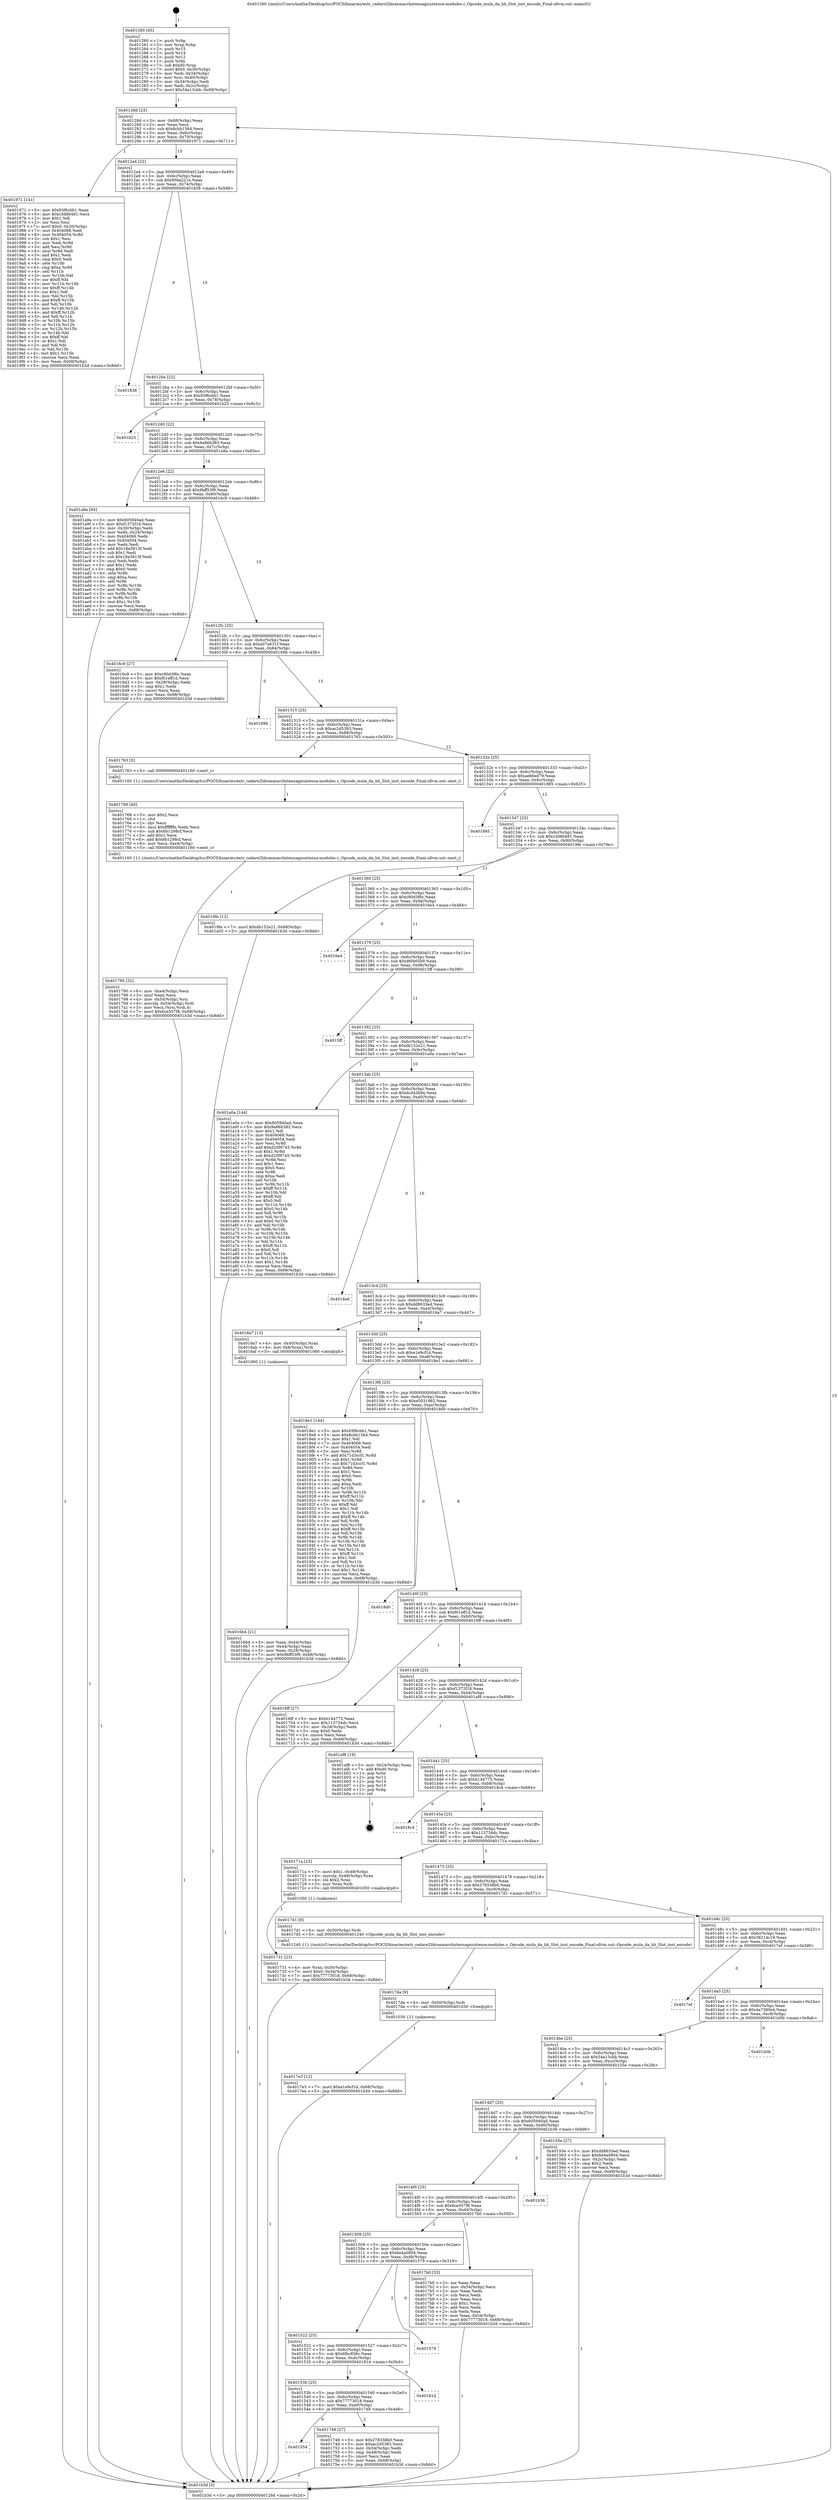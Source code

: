 digraph "0x401260" {
  label = "0x401260 (/mnt/c/Users/mathe/Desktop/tcc/POCII/binaries/extr_radare2librasmarchxtensagnuxtensa-modules.c_Opcode_mula_da_hh_Slot_inst_encode_Final-ollvm.out::main(0))"
  labelloc = "t"
  node[shape=record]

  Entry [label="",width=0.3,height=0.3,shape=circle,fillcolor=black,style=filled]
  "0x40128d" [label="{
     0x40128d [23]\l
     | [instrs]\l
     &nbsp;&nbsp;0x40128d \<+3\>: mov -0x68(%rbp),%eax\l
     &nbsp;&nbsp;0x401290 \<+2\>: mov %eax,%ecx\l
     &nbsp;&nbsp;0x401292 \<+6\>: sub $0x8cbb1564,%ecx\l
     &nbsp;&nbsp;0x401298 \<+3\>: mov %eax,-0x6c(%rbp)\l
     &nbsp;&nbsp;0x40129b \<+3\>: mov %ecx,-0x70(%rbp)\l
     &nbsp;&nbsp;0x40129e \<+6\>: je 0000000000401971 \<main+0x711\>\l
  }"]
  "0x401971" [label="{
     0x401971 [141]\l
     | [instrs]\l
     &nbsp;&nbsp;0x401971 \<+5\>: mov $0x93f6cbb1,%eax\l
     &nbsp;&nbsp;0x401976 \<+5\>: mov $0xc3d8b481,%ecx\l
     &nbsp;&nbsp;0x40197b \<+2\>: mov $0x1,%dl\l
     &nbsp;&nbsp;0x40197d \<+2\>: xor %esi,%esi\l
     &nbsp;&nbsp;0x40197f \<+7\>: movl $0x0,-0x30(%rbp)\l
     &nbsp;&nbsp;0x401986 \<+7\>: mov 0x404068,%edi\l
     &nbsp;&nbsp;0x40198d \<+8\>: mov 0x404054,%r8d\l
     &nbsp;&nbsp;0x401995 \<+3\>: sub $0x1,%esi\l
     &nbsp;&nbsp;0x401998 \<+3\>: mov %edi,%r9d\l
     &nbsp;&nbsp;0x40199b \<+3\>: add %esi,%r9d\l
     &nbsp;&nbsp;0x40199e \<+4\>: imul %r9d,%edi\l
     &nbsp;&nbsp;0x4019a2 \<+3\>: and $0x1,%edi\l
     &nbsp;&nbsp;0x4019a5 \<+3\>: cmp $0x0,%edi\l
     &nbsp;&nbsp;0x4019a8 \<+4\>: sete %r10b\l
     &nbsp;&nbsp;0x4019ac \<+4\>: cmp $0xa,%r8d\l
     &nbsp;&nbsp;0x4019b0 \<+4\>: setl %r11b\l
     &nbsp;&nbsp;0x4019b4 \<+3\>: mov %r10b,%bl\l
     &nbsp;&nbsp;0x4019b7 \<+3\>: xor $0xff,%bl\l
     &nbsp;&nbsp;0x4019ba \<+3\>: mov %r11b,%r14b\l
     &nbsp;&nbsp;0x4019bd \<+4\>: xor $0xff,%r14b\l
     &nbsp;&nbsp;0x4019c1 \<+3\>: xor $0x1,%dl\l
     &nbsp;&nbsp;0x4019c4 \<+3\>: mov %bl,%r15b\l
     &nbsp;&nbsp;0x4019c7 \<+4\>: and $0xff,%r15b\l
     &nbsp;&nbsp;0x4019cb \<+3\>: and %dl,%r10b\l
     &nbsp;&nbsp;0x4019ce \<+3\>: mov %r14b,%r12b\l
     &nbsp;&nbsp;0x4019d1 \<+4\>: and $0xff,%r12b\l
     &nbsp;&nbsp;0x4019d5 \<+3\>: and %dl,%r11b\l
     &nbsp;&nbsp;0x4019d8 \<+3\>: or %r10b,%r15b\l
     &nbsp;&nbsp;0x4019db \<+3\>: or %r11b,%r12b\l
     &nbsp;&nbsp;0x4019de \<+3\>: xor %r12b,%r15b\l
     &nbsp;&nbsp;0x4019e1 \<+3\>: or %r14b,%bl\l
     &nbsp;&nbsp;0x4019e4 \<+3\>: xor $0xff,%bl\l
     &nbsp;&nbsp;0x4019e7 \<+3\>: or $0x1,%dl\l
     &nbsp;&nbsp;0x4019ea \<+2\>: and %dl,%bl\l
     &nbsp;&nbsp;0x4019ec \<+3\>: or %bl,%r15b\l
     &nbsp;&nbsp;0x4019ef \<+4\>: test $0x1,%r15b\l
     &nbsp;&nbsp;0x4019f3 \<+3\>: cmovne %ecx,%eax\l
     &nbsp;&nbsp;0x4019f6 \<+3\>: mov %eax,-0x68(%rbp)\l
     &nbsp;&nbsp;0x4019f9 \<+5\>: jmp 0000000000401b3d \<main+0x8dd\>\l
  }"]
  "0x4012a4" [label="{
     0x4012a4 [22]\l
     | [instrs]\l
     &nbsp;&nbsp;0x4012a4 \<+5\>: jmp 00000000004012a9 \<main+0x49\>\l
     &nbsp;&nbsp;0x4012a9 \<+3\>: mov -0x6c(%rbp),%eax\l
     &nbsp;&nbsp;0x4012ac \<+5\>: sub $0x90da221e,%eax\l
     &nbsp;&nbsp;0x4012b1 \<+3\>: mov %eax,-0x74(%rbp)\l
     &nbsp;&nbsp;0x4012b4 \<+6\>: je 0000000000401838 \<main+0x5d8\>\l
  }"]
  Exit [label="",width=0.3,height=0.3,shape=circle,fillcolor=black,style=filled,peripheries=2]
  "0x401838" [label="{
     0x401838\l
  }", style=dashed]
  "0x4012ba" [label="{
     0x4012ba [22]\l
     | [instrs]\l
     &nbsp;&nbsp;0x4012ba \<+5\>: jmp 00000000004012bf \<main+0x5f\>\l
     &nbsp;&nbsp;0x4012bf \<+3\>: mov -0x6c(%rbp),%eax\l
     &nbsp;&nbsp;0x4012c2 \<+5\>: sub $0x93f6cbb1,%eax\l
     &nbsp;&nbsp;0x4012c7 \<+3\>: mov %eax,-0x78(%rbp)\l
     &nbsp;&nbsp;0x4012ca \<+6\>: je 0000000000401b23 \<main+0x8c3\>\l
  }"]
  "0x4017e3" [label="{
     0x4017e3 [12]\l
     | [instrs]\l
     &nbsp;&nbsp;0x4017e3 \<+7\>: movl $0xe1e9cf1d,-0x68(%rbp)\l
     &nbsp;&nbsp;0x4017ea \<+5\>: jmp 0000000000401b3d \<main+0x8dd\>\l
  }"]
  "0x401b23" [label="{
     0x401b23\l
  }", style=dashed]
  "0x4012d0" [label="{
     0x4012d0 [22]\l
     | [instrs]\l
     &nbsp;&nbsp;0x4012d0 \<+5\>: jmp 00000000004012d5 \<main+0x75\>\l
     &nbsp;&nbsp;0x4012d5 \<+3\>: mov -0x6c(%rbp),%eax\l
     &nbsp;&nbsp;0x4012d8 \<+5\>: sub $0x9a86b383,%eax\l
     &nbsp;&nbsp;0x4012dd \<+3\>: mov %eax,-0x7c(%rbp)\l
     &nbsp;&nbsp;0x4012e0 \<+6\>: je 0000000000401a9a \<main+0x83a\>\l
  }"]
  "0x4017da" [label="{
     0x4017da [9]\l
     | [instrs]\l
     &nbsp;&nbsp;0x4017da \<+4\>: mov -0x50(%rbp),%rdi\l
     &nbsp;&nbsp;0x4017de \<+5\>: call 0000000000401030 \<free@plt\>\l
     | [calls]\l
     &nbsp;&nbsp;0x401030 \{1\} (unknown)\l
  }"]
  "0x401a9a" [label="{
     0x401a9a [94]\l
     | [instrs]\l
     &nbsp;&nbsp;0x401a9a \<+5\>: mov $0x605940ad,%eax\l
     &nbsp;&nbsp;0x401a9f \<+5\>: mov $0xf1372f18,%ecx\l
     &nbsp;&nbsp;0x401aa4 \<+3\>: mov -0x30(%rbp),%edx\l
     &nbsp;&nbsp;0x401aa7 \<+3\>: mov %edx,-0x24(%rbp)\l
     &nbsp;&nbsp;0x401aaa \<+7\>: mov 0x404068,%edx\l
     &nbsp;&nbsp;0x401ab1 \<+7\>: mov 0x404054,%esi\l
     &nbsp;&nbsp;0x401ab8 \<+2\>: mov %edx,%edi\l
     &nbsp;&nbsp;0x401aba \<+6\>: add $0x18a3913f,%edi\l
     &nbsp;&nbsp;0x401ac0 \<+3\>: sub $0x1,%edi\l
     &nbsp;&nbsp;0x401ac3 \<+6\>: sub $0x18a3913f,%edi\l
     &nbsp;&nbsp;0x401ac9 \<+3\>: imul %edi,%edx\l
     &nbsp;&nbsp;0x401acc \<+3\>: and $0x1,%edx\l
     &nbsp;&nbsp;0x401acf \<+3\>: cmp $0x0,%edx\l
     &nbsp;&nbsp;0x401ad2 \<+4\>: sete %r8b\l
     &nbsp;&nbsp;0x401ad6 \<+3\>: cmp $0xa,%esi\l
     &nbsp;&nbsp;0x401ad9 \<+4\>: setl %r9b\l
     &nbsp;&nbsp;0x401add \<+3\>: mov %r8b,%r10b\l
     &nbsp;&nbsp;0x401ae0 \<+3\>: and %r9b,%r10b\l
     &nbsp;&nbsp;0x401ae3 \<+3\>: xor %r9b,%r8b\l
     &nbsp;&nbsp;0x401ae6 \<+3\>: or %r8b,%r10b\l
     &nbsp;&nbsp;0x401ae9 \<+4\>: test $0x1,%r10b\l
     &nbsp;&nbsp;0x401aed \<+3\>: cmovne %ecx,%eax\l
     &nbsp;&nbsp;0x401af0 \<+3\>: mov %eax,-0x68(%rbp)\l
     &nbsp;&nbsp;0x401af3 \<+5\>: jmp 0000000000401b3d \<main+0x8dd\>\l
  }"]
  "0x4012e6" [label="{
     0x4012e6 [22]\l
     | [instrs]\l
     &nbsp;&nbsp;0x4012e6 \<+5\>: jmp 00000000004012eb \<main+0x8b\>\l
     &nbsp;&nbsp;0x4012eb \<+3\>: mov -0x6c(%rbp),%eax\l
     &nbsp;&nbsp;0x4012ee \<+5\>: sub $0x9bff53f9,%eax\l
     &nbsp;&nbsp;0x4012f3 \<+3\>: mov %eax,-0x80(%rbp)\l
     &nbsp;&nbsp;0x4012f6 \<+6\>: je 00000000004016c9 \<main+0x469\>\l
  }"]
  "0x401790" [label="{
     0x401790 [32]\l
     | [instrs]\l
     &nbsp;&nbsp;0x401790 \<+6\>: mov -0xe4(%rbp),%ecx\l
     &nbsp;&nbsp;0x401796 \<+3\>: imul %eax,%ecx\l
     &nbsp;&nbsp;0x401799 \<+4\>: mov -0x50(%rbp),%rsi\l
     &nbsp;&nbsp;0x40179d \<+4\>: movslq -0x54(%rbp),%rdi\l
     &nbsp;&nbsp;0x4017a1 \<+3\>: mov %ecx,(%rsi,%rdi,4)\l
     &nbsp;&nbsp;0x4017a4 \<+7\>: movl $0x6ce557f8,-0x68(%rbp)\l
     &nbsp;&nbsp;0x4017ab \<+5\>: jmp 0000000000401b3d \<main+0x8dd\>\l
  }"]
  "0x4016c9" [label="{
     0x4016c9 [27]\l
     | [instrs]\l
     &nbsp;&nbsp;0x4016c9 \<+5\>: mov $0xc90d3f6c,%eax\l
     &nbsp;&nbsp;0x4016ce \<+5\>: mov $0xf01eff1d,%ecx\l
     &nbsp;&nbsp;0x4016d3 \<+3\>: mov -0x28(%rbp),%edx\l
     &nbsp;&nbsp;0x4016d6 \<+3\>: cmp $0x1,%edx\l
     &nbsp;&nbsp;0x4016d9 \<+3\>: cmovl %ecx,%eax\l
     &nbsp;&nbsp;0x4016dc \<+3\>: mov %eax,-0x68(%rbp)\l
     &nbsp;&nbsp;0x4016df \<+5\>: jmp 0000000000401b3d \<main+0x8dd\>\l
  }"]
  "0x4012fc" [label="{
     0x4012fc [25]\l
     | [instrs]\l
     &nbsp;&nbsp;0x4012fc \<+5\>: jmp 0000000000401301 \<main+0xa1\>\l
     &nbsp;&nbsp;0x401301 \<+3\>: mov -0x6c(%rbp),%eax\l
     &nbsp;&nbsp;0x401304 \<+5\>: sub $0xa07a631f,%eax\l
     &nbsp;&nbsp;0x401309 \<+6\>: mov %eax,-0x84(%rbp)\l
     &nbsp;&nbsp;0x40130f \<+6\>: je 000000000040169b \<main+0x43b\>\l
  }"]
  "0x401768" [label="{
     0x401768 [40]\l
     | [instrs]\l
     &nbsp;&nbsp;0x401768 \<+5\>: mov $0x2,%ecx\l
     &nbsp;&nbsp;0x40176d \<+1\>: cltd\l
     &nbsp;&nbsp;0x40176e \<+2\>: idiv %ecx\l
     &nbsp;&nbsp;0x401770 \<+6\>: imul $0xfffffffe,%edx,%ecx\l
     &nbsp;&nbsp;0x401776 \<+6\>: sub $0x6b1298cf,%ecx\l
     &nbsp;&nbsp;0x40177c \<+3\>: add $0x1,%ecx\l
     &nbsp;&nbsp;0x40177f \<+6\>: add $0x6b1298cf,%ecx\l
     &nbsp;&nbsp;0x401785 \<+6\>: mov %ecx,-0xe4(%rbp)\l
     &nbsp;&nbsp;0x40178b \<+5\>: call 0000000000401160 \<next_i\>\l
     | [calls]\l
     &nbsp;&nbsp;0x401160 \{1\} (/mnt/c/Users/mathe/Desktop/tcc/POCII/binaries/extr_radare2librasmarchxtensagnuxtensa-modules.c_Opcode_mula_da_hh_Slot_inst_encode_Final-ollvm.out::next_i)\l
  }"]
  "0x40169b" [label="{
     0x40169b\l
  }", style=dashed]
  "0x401315" [label="{
     0x401315 [25]\l
     | [instrs]\l
     &nbsp;&nbsp;0x401315 \<+5\>: jmp 000000000040131a \<main+0xba\>\l
     &nbsp;&nbsp;0x40131a \<+3\>: mov -0x6c(%rbp),%eax\l
     &nbsp;&nbsp;0x40131d \<+5\>: sub $0xac2d5383,%eax\l
     &nbsp;&nbsp;0x401322 \<+6\>: mov %eax,-0x88(%rbp)\l
     &nbsp;&nbsp;0x401328 \<+6\>: je 0000000000401763 \<main+0x503\>\l
  }"]
  "0x401554" [label="{
     0x401554\l
  }", style=dashed]
  "0x401763" [label="{
     0x401763 [5]\l
     | [instrs]\l
     &nbsp;&nbsp;0x401763 \<+5\>: call 0000000000401160 \<next_i\>\l
     | [calls]\l
     &nbsp;&nbsp;0x401160 \{1\} (/mnt/c/Users/mathe/Desktop/tcc/POCII/binaries/extr_radare2librasmarchxtensagnuxtensa-modules.c_Opcode_mula_da_hh_Slot_inst_encode_Final-ollvm.out::next_i)\l
  }"]
  "0x40132e" [label="{
     0x40132e [25]\l
     | [instrs]\l
     &nbsp;&nbsp;0x40132e \<+5\>: jmp 0000000000401333 \<main+0xd3\>\l
     &nbsp;&nbsp;0x401333 \<+3\>: mov -0x6c(%rbp),%eax\l
     &nbsp;&nbsp;0x401336 \<+5\>: sub $0xae66ed79,%eax\l
     &nbsp;&nbsp;0x40133b \<+6\>: mov %eax,-0x8c(%rbp)\l
     &nbsp;&nbsp;0x401341 \<+6\>: je 0000000000401885 \<main+0x625\>\l
  }"]
  "0x401748" [label="{
     0x401748 [27]\l
     | [instrs]\l
     &nbsp;&nbsp;0x401748 \<+5\>: mov $0x278338b0,%eax\l
     &nbsp;&nbsp;0x40174d \<+5\>: mov $0xac2d5383,%ecx\l
     &nbsp;&nbsp;0x401752 \<+3\>: mov -0x54(%rbp),%edx\l
     &nbsp;&nbsp;0x401755 \<+3\>: cmp -0x48(%rbp),%edx\l
     &nbsp;&nbsp;0x401758 \<+3\>: cmovl %ecx,%eax\l
     &nbsp;&nbsp;0x40175b \<+3\>: mov %eax,-0x68(%rbp)\l
     &nbsp;&nbsp;0x40175e \<+5\>: jmp 0000000000401b3d \<main+0x8dd\>\l
  }"]
  "0x401885" [label="{
     0x401885\l
  }", style=dashed]
  "0x401347" [label="{
     0x401347 [25]\l
     | [instrs]\l
     &nbsp;&nbsp;0x401347 \<+5\>: jmp 000000000040134c \<main+0xec\>\l
     &nbsp;&nbsp;0x40134c \<+3\>: mov -0x6c(%rbp),%eax\l
     &nbsp;&nbsp;0x40134f \<+5\>: sub $0xc3d8b481,%eax\l
     &nbsp;&nbsp;0x401354 \<+6\>: mov %eax,-0x90(%rbp)\l
     &nbsp;&nbsp;0x40135a \<+6\>: je 00000000004019fe \<main+0x79e\>\l
  }"]
  "0x40153b" [label="{
     0x40153b [25]\l
     | [instrs]\l
     &nbsp;&nbsp;0x40153b \<+5\>: jmp 0000000000401540 \<main+0x2e0\>\l
     &nbsp;&nbsp;0x401540 \<+3\>: mov -0x6c(%rbp),%eax\l
     &nbsp;&nbsp;0x401543 \<+5\>: sub $0x77773018,%eax\l
     &nbsp;&nbsp;0x401548 \<+6\>: mov %eax,-0xe0(%rbp)\l
     &nbsp;&nbsp;0x40154e \<+6\>: je 0000000000401748 \<main+0x4e8\>\l
  }"]
  "0x4019fe" [label="{
     0x4019fe [12]\l
     | [instrs]\l
     &nbsp;&nbsp;0x4019fe \<+7\>: movl $0xdb152e21,-0x68(%rbp)\l
     &nbsp;&nbsp;0x401a05 \<+5\>: jmp 0000000000401b3d \<main+0x8dd\>\l
  }"]
  "0x401360" [label="{
     0x401360 [25]\l
     | [instrs]\l
     &nbsp;&nbsp;0x401360 \<+5\>: jmp 0000000000401365 \<main+0x105\>\l
     &nbsp;&nbsp;0x401365 \<+3\>: mov -0x6c(%rbp),%eax\l
     &nbsp;&nbsp;0x401368 \<+5\>: sub $0xc90d3f6c,%eax\l
     &nbsp;&nbsp;0x40136d \<+6\>: mov %eax,-0x94(%rbp)\l
     &nbsp;&nbsp;0x401373 \<+6\>: je 00000000004016e4 \<main+0x484\>\l
  }"]
  "0x40181d" [label="{
     0x40181d\l
  }", style=dashed]
  "0x4016e4" [label="{
     0x4016e4\l
  }", style=dashed]
  "0x401379" [label="{
     0x401379 [25]\l
     | [instrs]\l
     &nbsp;&nbsp;0x401379 \<+5\>: jmp 000000000040137e \<main+0x11e\>\l
     &nbsp;&nbsp;0x40137e \<+3\>: mov -0x6c(%rbp),%eax\l
     &nbsp;&nbsp;0x401381 \<+5\>: sub $0xd6f465b9,%eax\l
     &nbsp;&nbsp;0x401386 \<+6\>: mov %eax,-0x98(%rbp)\l
     &nbsp;&nbsp;0x40138c \<+6\>: je 00000000004015ff \<main+0x39f\>\l
  }"]
  "0x401522" [label="{
     0x401522 [25]\l
     | [instrs]\l
     &nbsp;&nbsp;0x401522 \<+5\>: jmp 0000000000401527 \<main+0x2c7\>\l
     &nbsp;&nbsp;0x401527 \<+3\>: mov -0x6c(%rbp),%eax\l
     &nbsp;&nbsp;0x40152a \<+5\>: sub $0x6fbc856c,%eax\l
     &nbsp;&nbsp;0x40152f \<+6\>: mov %eax,-0xdc(%rbp)\l
     &nbsp;&nbsp;0x401535 \<+6\>: je 000000000040181d \<main+0x5bd\>\l
  }"]
  "0x4015ff" [label="{
     0x4015ff\l
  }", style=dashed]
  "0x401392" [label="{
     0x401392 [25]\l
     | [instrs]\l
     &nbsp;&nbsp;0x401392 \<+5\>: jmp 0000000000401397 \<main+0x137\>\l
     &nbsp;&nbsp;0x401397 \<+3\>: mov -0x6c(%rbp),%eax\l
     &nbsp;&nbsp;0x40139a \<+5\>: sub $0xdb152e21,%eax\l
     &nbsp;&nbsp;0x40139f \<+6\>: mov %eax,-0x9c(%rbp)\l
     &nbsp;&nbsp;0x4013a5 \<+6\>: je 0000000000401a0a \<main+0x7aa\>\l
  }"]
  "0x401579" [label="{
     0x401579\l
  }", style=dashed]
  "0x401a0a" [label="{
     0x401a0a [144]\l
     | [instrs]\l
     &nbsp;&nbsp;0x401a0a \<+5\>: mov $0x605940ad,%eax\l
     &nbsp;&nbsp;0x401a0f \<+5\>: mov $0x9a86b383,%ecx\l
     &nbsp;&nbsp;0x401a14 \<+2\>: mov $0x1,%dl\l
     &nbsp;&nbsp;0x401a16 \<+7\>: mov 0x404068,%esi\l
     &nbsp;&nbsp;0x401a1d \<+7\>: mov 0x404054,%edi\l
     &nbsp;&nbsp;0x401a24 \<+3\>: mov %esi,%r8d\l
     &nbsp;&nbsp;0x401a27 \<+7\>: add $0xd25f9745,%r8d\l
     &nbsp;&nbsp;0x401a2e \<+4\>: sub $0x1,%r8d\l
     &nbsp;&nbsp;0x401a32 \<+7\>: sub $0xd25f9745,%r8d\l
     &nbsp;&nbsp;0x401a39 \<+4\>: imul %r8d,%esi\l
     &nbsp;&nbsp;0x401a3d \<+3\>: and $0x1,%esi\l
     &nbsp;&nbsp;0x401a40 \<+3\>: cmp $0x0,%esi\l
     &nbsp;&nbsp;0x401a43 \<+4\>: sete %r9b\l
     &nbsp;&nbsp;0x401a47 \<+3\>: cmp $0xa,%edi\l
     &nbsp;&nbsp;0x401a4a \<+4\>: setl %r10b\l
     &nbsp;&nbsp;0x401a4e \<+3\>: mov %r9b,%r11b\l
     &nbsp;&nbsp;0x401a51 \<+4\>: xor $0xff,%r11b\l
     &nbsp;&nbsp;0x401a55 \<+3\>: mov %r10b,%bl\l
     &nbsp;&nbsp;0x401a58 \<+3\>: xor $0xff,%bl\l
     &nbsp;&nbsp;0x401a5b \<+3\>: xor $0x0,%dl\l
     &nbsp;&nbsp;0x401a5e \<+3\>: mov %r11b,%r14b\l
     &nbsp;&nbsp;0x401a61 \<+4\>: and $0x0,%r14b\l
     &nbsp;&nbsp;0x401a65 \<+3\>: and %dl,%r9b\l
     &nbsp;&nbsp;0x401a68 \<+3\>: mov %bl,%r15b\l
     &nbsp;&nbsp;0x401a6b \<+4\>: and $0x0,%r15b\l
     &nbsp;&nbsp;0x401a6f \<+3\>: and %dl,%r10b\l
     &nbsp;&nbsp;0x401a72 \<+3\>: or %r9b,%r14b\l
     &nbsp;&nbsp;0x401a75 \<+3\>: or %r10b,%r15b\l
     &nbsp;&nbsp;0x401a78 \<+3\>: xor %r15b,%r14b\l
     &nbsp;&nbsp;0x401a7b \<+3\>: or %bl,%r11b\l
     &nbsp;&nbsp;0x401a7e \<+4\>: xor $0xff,%r11b\l
     &nbsp;&nbsp;0x401a82 \<+3\>: or $0x0,%dl\l
     &nbsp;&nbsp;0x401a85 \<+3\>: and %dl,%r11b\l
     &nbsp;&nbsp;0x401a88 \<+3\>: or %r11b,%r14b\l
     &nbsp;&nbsp;0x401a8b \<+4\>: test $0x1,%r14b\l
     &nbsp;&nbsp;0x401a8f \<+3\>: cmovne %ecx,%eax\l
     &nbsp;&nbsp;0x401a92 \<+3\>: mov %eax,-0x68(%rbp)\l
     &nbsp;&nbsp;0x401a95 \<+5\>: jmp 0000000000401b3d \<main+0x8dd\>\l
  }"]
  "0x4013ab" [label="{
     0x4013ab [25]\l
     | [instrs]\l
     &nbsp;&nbsp;0x4013ab \<+5\>: jmp 00000000004013b0 \<main+0x150\>\l
     &nbsp;&nbsp;0x4013b0 \<+3\>: mov -0x6c(%rbp),%eax\l
     &nbsp;&nbsp;0x4013b3 \<+5\>: sub $0xdcd43b9a,%eax\l
     &nbsp;&nbsp;0x4013b8 \<+6\>: mov %eax,-0xa0(%rbp)\l
     &nbsp;&nbsp;0x4013be \<+6\>: je 00000000004018a6 \<main+0x646\>\l
  }"]
  "0x401509" [label="{
     0x401509 [25]\l
     | [instrs]\l
     &nbsp;&nbsp;0x401509 \<+5\>: jmp 000000000040150e \<main+0x2ae\>\l
     &nbsp;&nbsp;0x40150e \<+3\>: mov -0x6c(%rbp),%eax\l
     &nbsp;&nbsp;0x401511 \<+5\>: sub $0x6e4a0804,%eax\l
     &nbsp;&nbsp;0x401516 \<+6\>: mov %eax,-0xd8(%rbp)\l
     &nbsp;&nbsp;0x40151c \<+6\>: je 0000000000401579 \<main+0x319\>\l
  }"]
  "0x4018a6" [label="{
     0x4018a6\l
  }", style=dashed]
  "0x4013c4" [label="{
     0x4013c4 [25]\l
     | [instrs]\l
     &nbsp;&nbsp;0x4013c4 \<+5\>: jmp 00000000004013c9 \<main+0x169\>\l
     &nbsp;&nbsp;0x4013c9 \<+3\>: mov -0x6c(%rbp),%eax\l
     &nbsp;&nbsp;0x4013cc \<+5\>: sub $0xdd8633ed,%eax\l
     &nbsp;&nbsp;0x4013d1 \<+6\>: mov %eax,-0xa4(%rbp)\l
     &nbsp;&nbsp;0x4013d7 \<+6\>: je 00000000004016a7 \<main+0x447\>\l
  }"]
  "0x4017b0" [label="{
     0x4017b0 [33]\l
     | [instrs]\l
     &nbsp;&nbsp;0x4017b0 \<+2\>: xor %eax,%eax\l
     &nbsp;&nbsp;0x4017b2 \<+3\>: mov -0x54(%rbp),%ecx\l
     &nbsp;&nbsp;0x4017b5 \<+2\>: mov %eax,%edx\l
     &nbsp;&nbsp;0x4017b7 \<+2\>: sub %ecx,%edx\l
     &nbsp;&nbsp;0x4017b9 \<+2\>: mov %eax,%ecx\l
     &nbsp;&nbsp;0x4017bb \<+3\>: sub $0x1,%ecx\l
     &nbsp;&nbsp;0x4017be \<+2\>: add %ecx,%edx\l
     &nbsp;&nbsp;0x4017c0 \<+2\>: sub %edx,%eax\l
     &nbsp;&nbsp;0x4017c2 \<+3\>: mov %eax,-0x54(%rbp)\l
     &nbsp;&nbsp;0x4017c5 \<+7\>: movl $0x77773018,-0x68(%rbp)\l
     &nbsp;&nbsp;0x4017cc \<+5\>: jmp 0000000000401b3d \<main+0x8dd\>\l
  }"]
  "0x4016a7" [label="{
     0x4016a7 [13]\l
     | [instrs]\l
     &nbsp;&nbsp;0x4016a7 \<+4\>: mov -0x40(%rbp),%rax\l
     &nbsp;&nbsp;0x4016ab \<+4\>: mov 0x8(%rax),%rdi\l
     &nbsp;&nbsp;0x4016af \<+5\>: call 0000000000401060 \<atoi@plt\>\l
     | [calls]\l
     &nbsp;&nbsp;0x401060 \{1\} (unknown)\l
  }"]
  "0x4013dd" [label="{
     0x4013dd [25]\l
     | [instrs]\l
     &nbsp;&nbsp;0x4013dd \<+5\>: jmp 00000000004013e2 \<main+0x182\>\l
     &nbsp;&nbsp;0x4013e2 \<+3\>: mov -0x6c(%rbp),%eax\l
     &nbsp;&nbsp;0x4013e5 \<+5\>: sub $0xe1e9cf1d,%eax\l
     &nbsp;&nbsp;0x4013ea \<+6\>: mov %eax,-0xa8(%rbp)\l
     &nbsp;&nbsp;0x4013f0 \<+6\>: je 00000000004018e1 \<main+0x681\>\l
  }"]
  "0x4014f0" [label="{
     0x4014f0 [25]\l
     | [instrs]\l
     &nbsp;&nbsp;0x4014f0 \<+5\>: jmp 00000000004014f5 \<main+0x295\>\l
     &nbsp;&nbsp;0x4014f5 \<+3\>: mov -0x6c(%rbp),%eax\l
     &nbsp;&nbsp;0x4014f8 \<+5\>: sub $0x6ce557f8,%eax\l
     &nbsp;&nbsp;0x4014fd \<+6\>: mov %eax,-0xd4(%rbp)\l
     &nbsp;&nbsp;0x401503 \<+6\>: je 00000000004017b0 \<main+0x550\>\l
  }"]
  "0x4018e1" [label="{
     0x4018e1 [144]\l
     | [instrs]\l
     &nbsp;&nbsp;0x4018e1 \<+5\>: mov $0x93f6cbb1,%eax\l
     &nbsp;&nbsp;0x4018e6 \<+5\>: mov $0x8cbb1564,%ecx\l
     &nbsp;&nbsp;0x4018eb \<+2\>: mov $0x1,%dl\l
     &nbsp;&nbsp;0x4018ed \<+7\>: mov 0x404068,%esi\l
     &nbsp;&nbsp;0x4018f4 \<+7\>: mov 0x404054,%edi\l
     &nbsp;&nbsp;0x4018fb \<+3\>: mov %esi,%r8d\l
     &nbsp;&nbsp;0x4018fe \<+7\>: add $0x71d3ccf1,%r8d\l
     &nbsp;&nbsp;0x401905 \<+4\>: sub $0x1,%r8d\l
     &nbsp;&nbsp;0x401909 \<+7\>: sub $0x71d3ccf1,%r8d\l
     &nbsp;&nbsp;0x401910 \<+4\>: imul %r8d,%esi\l
     &nbsp;&nbsp;0x401914 \<+3\>: and $0x1,%esi\l
     &nbsp;&nbsp;0x401917 \<+3\>: cmp $0x0,%esi\l
     &nbsp;&nbsp;0x40191a \<+4\>: sete %r9b\l
     &nbsp;&nbsp;0x40191e \<+3\>: cmp $0xa,%edi\l
     &nbsp;&nbsp;0x401921 \<+4\>: setl %r10b\l
     &nbsp;&nbsp;0x401925 \<+3\>: mov %r9b,%r11b\l
     &nbsp;&nbsp;0x401928 \<+4\>: xor $0xff,%r11b\l
     &nbsp;&nbsp;0x40192c \<+3\>: mov %r10b,%bl\l
     &nbsp;&nbsp;0x40192f \<+3\>: xor $0xff,%bl\l
     &nbsp;&nbsp;0x401932 \<+3\>: xor $0x1,%dl\l
     &nbsp;&nbsp;0x401935 \<+3\>: mov %r11b,%r14b\l
     &nbsp;&nbsp;0x401938 \<+4\>: and $0xff,%r14b\l
     &nbsp;&nbsp;0x40193c \<+3\>: and %dl,%r9b\l
     &nbsp;&nbsp;0x40193f \<+3\>: mov %bl,%r15b\l
     &nbsp;&nbsp;0x401942 \<+4\>: and $0xff,%r15b\l
     &nbsp;&nbsp;0x401946 \<+3\>: and %dl,%r10b\l
     &nbsp;&nbsp;0x401949 \<+3\>: or %r9b,%r14b\l
     &nbsp;&nbsp;0x40194c \<+3\>: or %r10b,%r15b\l
     &nbsp;&nbsp;0x40194f \<+3\>: xor %r15b,%r14b\l
     &nbsp;&nbsp;0x401952 \<+3\>: or %bl,%r11b\l
     &nbsp;&nbsp;0x401955 \<+4\>: xor $0xff,%r11b\l
     &nbsp;&nbsp;0x401959 \<+3\>: or $0x1,%dl\l
     &nbsp;&nbsp;0x40195c \<+3\>: and %dl,%r11b\l
     &nbsp;&nbsp;0x40195f \<+3\>: or %r11b,%r14b\l
     &nbsp;&nbsp;0x401962 \<+4\>: test $0x1,%r14b\l
     &nbsp;&nbsp;0x401966 \<+3\>: cmovne %ecx,%eax\l
     &nbsp;&nbsp;0x401969 \<+3\>: mov %eax,-0x68(%rbp)\l
     &nbsp;&nbsp;0x40196c \<+5\>: jmp 0000000000401b3d \<main+0x8dd\>\l
  }"]
  "0x4013f6" [label="{
     0x4013f6 [25]\l
     | [instrs]\l
     &nbsp;&nbsp;0x4013f6 \<+5\>: jmp 00000000004013fb \<main+0x19b\>\l
     &nbsp;&nbsp;0x4013fb \<+3\>: mov -0x6c(%rbp),%eax\l
     &nbsp;&nbsp;0x4013fe \<+5\>: sub $0xe5031862,%eax\l
     &nbsp;&nbsp;0x401403 \<+6\>: mov %eax,-0xac(%rbp)\l
     &nbsp;&nbsp;0x401409 \<+6\>: je 00000000004018d0 \<main+0x670\>\l
  }"]
  "0x401b36" [label="{
     0x401b36\l
  }", style=dashed]
  "0x4018d0" [label="{
     0x4018d0\l
  }", style=dashed]
  "0x40140f" [label="{
     0x40140f [25]\l
     | [instrs]\l
     &nbsp;&nbsp;0x40140f \<+5\>: jmp 0000000000401414 \<main+0x1b4\>\l
     &nbsp;&nbsp;0x401414 \<+3\>: mov -0x6c(%rbp),%eax\l
     &nbsp;&nbsp;0x401417 \<+5\>: sub $0xf01eff1d,%eax\l
     &nbsp;&nbsp;0x40141c \<+6\>: mov %eax,-0xb0(%rbp)\l
     &nbsp;&nbsp;0x401422 \<+6\>: je 00000000004016ff \<main+0x49f\>\l
  }"]
  "0x401731" [label="{
     0x401731 [23]\l
     | [instrs]\l
     &nbsp;&nbsp;0x401731 \<+4\>: mov %rax,-0x50(%rbp)\l
     &nbsp;&nbsp;0x401735 \<+7\>: movl $0x0,-0x54(%rbp)\l
     &nbsp;&nbsp;0x40173c \<+7\>: movl $0x77773018,-0x68(%rbp)\l
     &nbsp;&nbsp;0x401743 \<+5\>: jmp 0000000000401b3d \<main+0x8dd\>\l
  }"]
  "0x4016ff" [label="{
     0x4016ff [27]\l
     | [instrs]\l
     &nbsp;&nbsp;0x4016ff \<+5\>: mov $0xb144775,%eax\l
     &nbsp;&nbsp;0x401704 \<+5\>: mov $0x113734dc,%ecx\l
     &nbsp;&nbsp;0x401709 \<+3\>: mov -0x28(%rbp),%edx\l
     &nbsp;&nbsp;0x40170c \<+3\>: cmp $0x0,%edx\l
     &nbsp;&nbsp;0x40170f \<+3\>: cmove %ecx,%eax\l
     &nbsp;&nbsp;0x401712 \<+3\>: mov %eax,-0x68(%rbp)\l
     &nbsp;&nbsp;0x401715 \<+5\>: jmp 0000000000401b3d \<main+0x8dd\>\l
  }"]
  "0x401428" [label="{
     0x401428 [25]\l
     | [instrs]\l
     &nbsp;&nbsp;0x401428 \<+5\>: jmp 000000000040142d \<main+0x1cd\>\l
     &nbsp;&nbsp;0x40142d \<+3\>: mov -0x6c(%rbp),%eax\l
     &nbsp;&nbsp;0x401430 \<+5\>: sub $0xf1372f18,%eax\l
     &nbsp;&nbsp;0x401435 \<+6\>: mov %eax,-0xb4(%rbp)\l
     &nbsp;&nbsp;0x40143b \<+6\>: je 0000000000401af8 \<main+0x898\>\l
  }"]
  "0x4016b4" [label="{
     0x4016b4 [21]\l
     | [instrs]\l
     &nbsp;&nbsp;0x4016b4 \<+3\>: mov %eax,-0x44(%rbp)\l
     &nbsp;&nbsp;0x4016b7 \<+3\>: mov -0x44(%rbp),%eax\l
     &nbsp;&nbsp;0x4016ba \<+3\>: mov %eax,-0x28(%rbp)\l
     &nbsp;&nbsp;0x4016bd \<+7\>: movl $0x9bff53f9,-0x68(%rbp)\l
     &nbsp;&nbsp;0x4016c4 \<+5\>: jmp 0000000000401b3d \<main+0x8dd\>\l
  }"]
  "0x401af8" [label="{
     0x401af8 [19]\l
     | [instrs]\l
     &nbsp;&nbsp;0x401af8 \<+3\>: mov -0x24(%rbp),%eax\l
     &nbsp;&nbsp;0x401afb \<+7\>: add $0xd0,%rsp\l
     &nbsp;&nbsp;0x401b02 \<+1\>: pop %rbx\l
     &nbsp;&nbsp;0x401b03 \<+2\>: pop %r12\l
     &nbsp;&nbsp;0x401b05 \<+2\>: pop %r14\l
     &nbsp;&nbsp;0x401b07 \<+2\>: pop %r15\l
     &nbsp;&nbsp;0x401b09 \<+1\>: pop %rbp\l
     &nbsp;&nbsp;0x401b0a \<+1\>: ret\l
  }"]
  "0x401441" [label="{
     0x401441 [25]\l
     | [instrs]\l
     &nbsp;&nbsp;0x401441 \<+5\>: jmp 0000000000401446 \<main+0x1e6\>\l
     &nbsp;&nbsp;0x401446 \<+3\>: mov -0x6c(%rbp),%eax\l
     &nbsp;&nbsp;0x401449 \<+5\>: sub $0xb144775,%eax\l
     &nbsp;&nbsp;0x40144e \<+6\>: mov %eax,-0xb8(%rbp)\l
     &nbsp;&nbsp;0x401454 \<+6\>: je 00000000004018c4 \<main+0x664\>\l
  }"]
  "0x401260" [label="{
     0x401260 [45]\l
     | [instrs]\l
     &nbsp;&nbsp;0x401260 \<+1\>: push %rbp\l
     &nbsp;&nbsp;0x401261 \<+3\>: mov %rsp,%rbp\l
     &nbsp;&nbsp;0x401264 \<+2\>: push %r15\l
     &nbsp;&nbsp;0x401266 \<+2\>: push %r14\l
     &nbsp;&nbsp;0x401268 \<+2\>: push %r12\l
     &nbsp;&nbsp;0x40126a \<+1\>: push %rbx\l
     &nbsp;&nbsp;0x40126b \<+7\>: sub $0xd0,%rsp\l
     &nbsp;&nbsp;0x401272 \<+7\>: movl $0x0,-0x30(%rbp)\l
     &nbsp;&nbsp;0x401279 \<+3\>: mov %edi,-0x34(%rbp)\l
     &nbsp;&nbsp;0x40127c \<+4\>: mov %rsi,-0x40(%rbp)\l
     &nbsp;&nbsp;0x401280 \<+3\>: mov -0x34(%rbp),%edi\l
     &nbsp;&nbsp;0x401283 \<+3\>: mov %edi,-0x2c(%rbp)\l
     &nbsp;&nbsp;0x401286 \<+7\>: movl $0x54a13cbb,-0x68(%rbp)\l
  }"]
  "0x4018c4" [label="{
     0x4018c4\l
  }", style=dashed]
  "0x40145a" [label="{
     0x40145a [25]\l
     | [instrs]\l
     &nbsp;&nbsp;0x40145a \<+5\>: jmp 000000000040145f \<main+0x1ff\>\l
     &nbsp;&nbsp;0x40145f \<+3\>: mov -0x6c(%rbp),%eax\l
     &nbsp;&nbsp;0x401462 \<+5\>: sub $0x113734dc,%eax\l
     &nbsp;&nbsp;0x401467 \<+6\>: mov %eax,-0xbc(%rbp)\l
     &nbsp;&nbsp;0x40146d \<+6\>: je 000000000040171a \<main+0x4ba\>\l
  }"]
  "0x401b3d" [label="{
     0x401b3d [5]\l
     | [instrs]\l
     &nbsp;&nbsp;0x401b3d \<+5\>: jmp 000000000040128d \<main+0x2d\>\l
  }"]
  "0x40171a" [label="{
     0x40171a [23]\l
     | [instrs]\l
     &nbsp;&nbsp;0x40171a \<+7\>: movl $0x1,-0x48(%rbp)\l
     &nbsp;&nbsp;0x401721 \<+4\>: movslq -0x48(%rbp),%rax\l
     &nbsp;&nbsp;0x401725 \<+4\>: shl $0x2,%rax\l
     &nbsp;&nbsp;0x401729 \<+3\>: mov %rax,%rdi\l
     &nbsp;&nbsp;0x40172c \<+5\>: call 0000000000401050 \<malloc@plt\>\l
     | [calls]\l
     &nbsp;&nbsp;0x401050 \{1\} (unknown)\l
  }"]
  "0x401473" [label="{
     0x401473 [25]\l
     | [instrs]\l
     &nbsp;&nbsp;0x401473 \<+5\>: jmp 0000000000401478 \<main+0x218\>\l
     &nbsp;&nbsp;0x401478 \<+3\>: mov -0x6c(%rbp),%eax\l
     &nbsp;&nbsp;0x40147b \<+5\>: sub $0x278338b0,%eax\l
     &nbsp;&nbsp;0x401480 \<+6\>: mov %eax,-0xc0(%rbp)\l
     &nbsp;&nbsp;0x401486 \<+6\>: je 00000000004017d1 \<main+0x571\>\l
  }"]
  "0x4014d7" [label="{
     0x4014d7 [25]\l
     | [instrs]\l
     &nbsp;&nbsp;0x4014d7 \<+5\>: jmp 00000000004014dc \<main+0x27c\>\l
     &nbsp;&nbsp;0x4014dc \<+3\>: mov -0x6c(%rbp),%eax\l
     &nbsp;&nbsp;0x4014df \<+5\>: sub $0x605940ad,%eax\l
     &nbsp;&nbsp;0x4014e4 \<+6\>: mov %eax,-0xd0(%rbp)\l
     &nbsp;&nbsp;0x4014ea \<+6\>: je 0000000000401b36 \<main+0x8d6\>\l
  }"]
  "0x4017d1" [label="{
     0x4017d1 [9]\l
     | [instrs]\l
     &nbsp;&nbsp;0x4017d1 \<+4\>: mov -0x50(%rbp),%rdi\l
     &nbsp;&nbsp;0x4017d5 \<+5\>: call 0000000000401240 \<Opcode_mula_da_hh_Slot_inst_encode\>\l
     | [calls]\l
     &nbsp;&nbsp;0x401240 \{1\} (/mnt/c/Users/mathe/Desktop/tcc/POCII/binaries/extr_radare2librasmarchxtensagnuxtensa-modules.c_Opcode_mula_da_hh_Slot_inst_encode_Final-ollvm.out::Opcode_mula_da_hh_Slot_inst_encode)\l
  }"]
  "0x40148c" [label="{
     0x40148c [25]\l
     | [instrs]\l
     &nbsp;&nbsp;0x40148c \<+5\>: jmp 0000000000401491 \<main+0x231\>\l
     &nbsp;&nbsp;0x401491 \<+3\>: mov -0x6c(%rbp),%eax\l
     &nbsp;&nbsp;0x401494 \<+5\>: sub $0x38214c19,%eax\l
     &nbsp;&nbsp;0x401499 \<+6\>: mov %eax,-0xc4(%rbp)\l
     &nbsp;&nbsp;0x40149f \<+6\>: je 00000000004017ef \<main+0x58f\>\l
  }"]
  "0x40155e" [label="{
     0x40155e [27]\l
     | [instrs]\l
     &nbsp;&nbsp;0x40155e \<+5\>: mov $0xdd8633ed,%eax\l
     &nbsp;&nbsp;0x401563 \<+5\>: mov $0x6e4a0804,%ecx\l
     &nbsp;&nbsp;0x401568 \<+3\>: mov -0x2c(%rbp),%edx\l
     &nbsp;&nbsp;0x40156b \<+3\>: cmp $0x2,%edx\l
     &nbsp;&nbsp;0x40156e \<+3\>: cmovne %ecx,%eax\l
     &nbsp;&nbsp;0x401571 \<+3\>: mov %eax,-0x68(%rbp)\l
     &nbsp;&nbsp;0x401574 \<+5\>: jmp 0000000000401b3d \<main+0x8dd\>\l
  }"]
  "0x4017ef" [label="{
     0x4017ef\l
  }", style=dashed]
  "0x4014a5" [label="{
     0x4014a5 [25]\l
     | [instrs]\l
     &nbsp;&nbsp;0x4014a5 \<+5\>: jmp 00000000004014aa \<main+0x24a\>\l
     &nbsp;&nbsp;0x4014aa \<+3\>: mov -0x6c(%rbp),%eax\l
     &nbsp;&nbsp;0x4014ad \<+5\>: sub $0x4a7380e4,%eax\l
     &nbsp;&nbsp;0x4014b2 \<+6\>: mov %eax,-0xc8(%rbp)\l
     &nbsp;&nbsp;0x4014b8 \<+6\>: je 0000000000401b0b \<main+0x8ab\>\l
  }"]
  "0x4014be" [label="{
     0x4014be [25]\l
     | [instrs]\l
     &nbsp;&nbsp;0x4014be \<+5\>: jmp 00000000004014c3 \<main+0x263\>\l
     &nbsp;&nbsp;0x4014c3 \<+3\>: mov -0x6c(%rbp),%eax\l
     &nbsp;&nbsp;0x4014c6 \<+5\>: sub $0x54a13cbb,%eax\l
     &nbsp;&nbsp;0x4014cb \<+6\>: mov %eax,-0xcc(%rbp)\l
     &nbsp;&nbsp;0x4014d1 \<+6\>: je 000000000040155e \<main+0x2fe\>\l
  }"]
  "0x401b0b" [label="{
     0x401b0b\l
  }", style=dashed]
  Entry -> "0x401260" [label=" 1"]
  "0x40128d" -> "0x401971" [label=" 1"]
  "0x40128d" -> "0x4012a4" [label=" 15"]
  "0x401af8" -> Exit [label=" 1"]
  "0x4012a4" -> "0x401838" [label=" 0"]
  "0x4012a4" -> "0x4012ba" [label=" 15"]
  "0x401a9a" -> "0x401b3d" [label=" 1"]
  "0x4012ba" -> "0x401b23" [label=" 0"]
  "0x4012ba" -> "0x4012d0" [label=" 15"]
  "0x401a0a" -> "0x401b3d" [label=" 1"]
  "0x4012d0" -> "0x401a9a" [label=" 1"]
  "0x4012d0" -> "0x4012e6" [label=" 14"]
  "0x4019fe" -> "0x401b3d" [label=" 1"]
  "0x4012e6" -> "0x4016c9" [label=" 1"]
  "0x4012e6" -> "0x4012fc" [label=" 13"]
  "0x401971" -> "0x401b3d" [label=" 1"]
  "0x4012fc" -> "0x40169b" [label=" 0"]
  "0x4012fc" -> "0x401315" [label=" 13"]
  "0x4018e1" -> "0x401b3d" [label=" 1"]
  "0x401315" -> "0x401763" [label=" 1"]
  "0x401315" -> "0x40132e" [label=" 12"]
  "0x4017e3" -> "0x401b3d" [label=" 1"]
  "0x40132e" -> "0x401885" [label=" 0"]
  "0x40132e" -> "0x401347" [label=" 12"]
  "0x4017da" -> "0x4017e3" [label=" 1"]
  "0x401347" -> "0x4019fe" [label=" 1"]
  "0x401347" -> "0x401360" [label=" 11"]
  "0x4017b0" -> "0x401b3d" [label=" 1"]
  "0x401360" -> "0x4016e4" [label=" 0"]
  "0x401360" -> "0x401379" [label=" 11"]
  "0x401790" -> "0x401b3d" [label=" 1"]
  "0x401379" -> "0x4015ff" [label=" 0"]
  "0x401379" -> "0x401392" [label=" 11"]
  "0x401763" -> "0x401768" [label=" 1"]
  "0x401392" -> "0x401a0a" [label=" 1"]
  "0x401392" -> "0x4013ab" [label=" 10"]
  "0x401748" -> "0x401b3d" [label=" 2"]
  "0x4013ab" -> "0x4018a6" [label=" 0"]
  "0x4013ab" -> "0x4013c4" [label=" 10"]
  "0x40153b" -> "0x401748" [label=" 2"]
  "0x4013c4" -> "0x4016a7" [label=" 1"]
  "0x4013c4" -> "0x4013dd" [label=" 9"]
  "0x4017d1" -> "0x4017da" [label=" 1"]
  "0x4013dd" -> "0x4018e1" [label=" 1"]
  "0x4013dd" -> "0x4013f6" [label=" 8"]
  "0x401522" -> "0x40181d" [label=" 0"]
  "0x4013f6" -> "0x4018d0" [label=" 0"]
  "0x4013f6" -> "0x40140f" [label=" 8"]
  "0x401768" -> "0x401790" [label=" 1"]
  "0x40140f" -> "0x4016ff" [label=" 1"]
  "0x40140f" -> "0x401428" [label=" 7"]
  "0x401509" -> "0x401579" [label=" 0"]
  "0x401428" -> "0x401af8" [label=" 1"]
  "0x401428" -> "0x401441" [label=" 6"]
  "0x40153b" -> "0x401554" [label=" 0"]
  "0x401441" -> "0x4018c4" [label=" 0"]
  "0x401441" -> "0x40145a" [label=" 6"]
  "0x4014f0" -> "0x401509" [label=" 2"]
  "0x40145a" -> "0x40171a" [label=" 1"]
  "0x40145a" -> "0x401473" [label=" 5"]
  "0x4014f0" -> "0x4017b0" [label=" 1"]
  "0x401473" -> "0x4017d1" [label=" 1"]
  "0x401473" -> "0x40148c" [label=" 4"]
  "0x401522" -> "0x40153b" [label=" 2"]
  "0x40148c" -> "0x4017ef" [label=" 0"]
  "0x40148c" -> "0x4014a5" [label=" 4"]
  "0x4014d7" -> "0x4014f0" [label=" 3"]
  "0x4014a5" -> "0x401b0b" [label=" 0"]
  "0x4014a5" -> "0x4014be" [label=" 4"]
  "0x4014d7" -> "0x401b36" [label=" 0"]
  "0x4014be" -> "0x40155e" [label=" 1"]
  "0x4014be" -> "0x4014d7" [label=" 3"]
  "0x40155e" -> "0x401b3d" [label=" 1"]
  "0x401260" -> "0x40128d" [label=" 1"]
  "0x401b3d" -> "0x40128d" [label=" 15"]
  "0x4016a7" -> "0x4016b4" [label=" 1"]
  "0x4016b4" -> "0x401b3d" [label=" 1"]
  "0x4016c9" -> "0x401b3d" [label=" 1"]
  "0x4016ff" -> "0x401b3d" [label=" 1"]
  "0x40171a" -> "0x401731" [label=" 1"]
  "0x401731" -> "0x401b3d" [label=" 1"]
  "0x401509" -> "0x401522" [label=" 2"]
}
